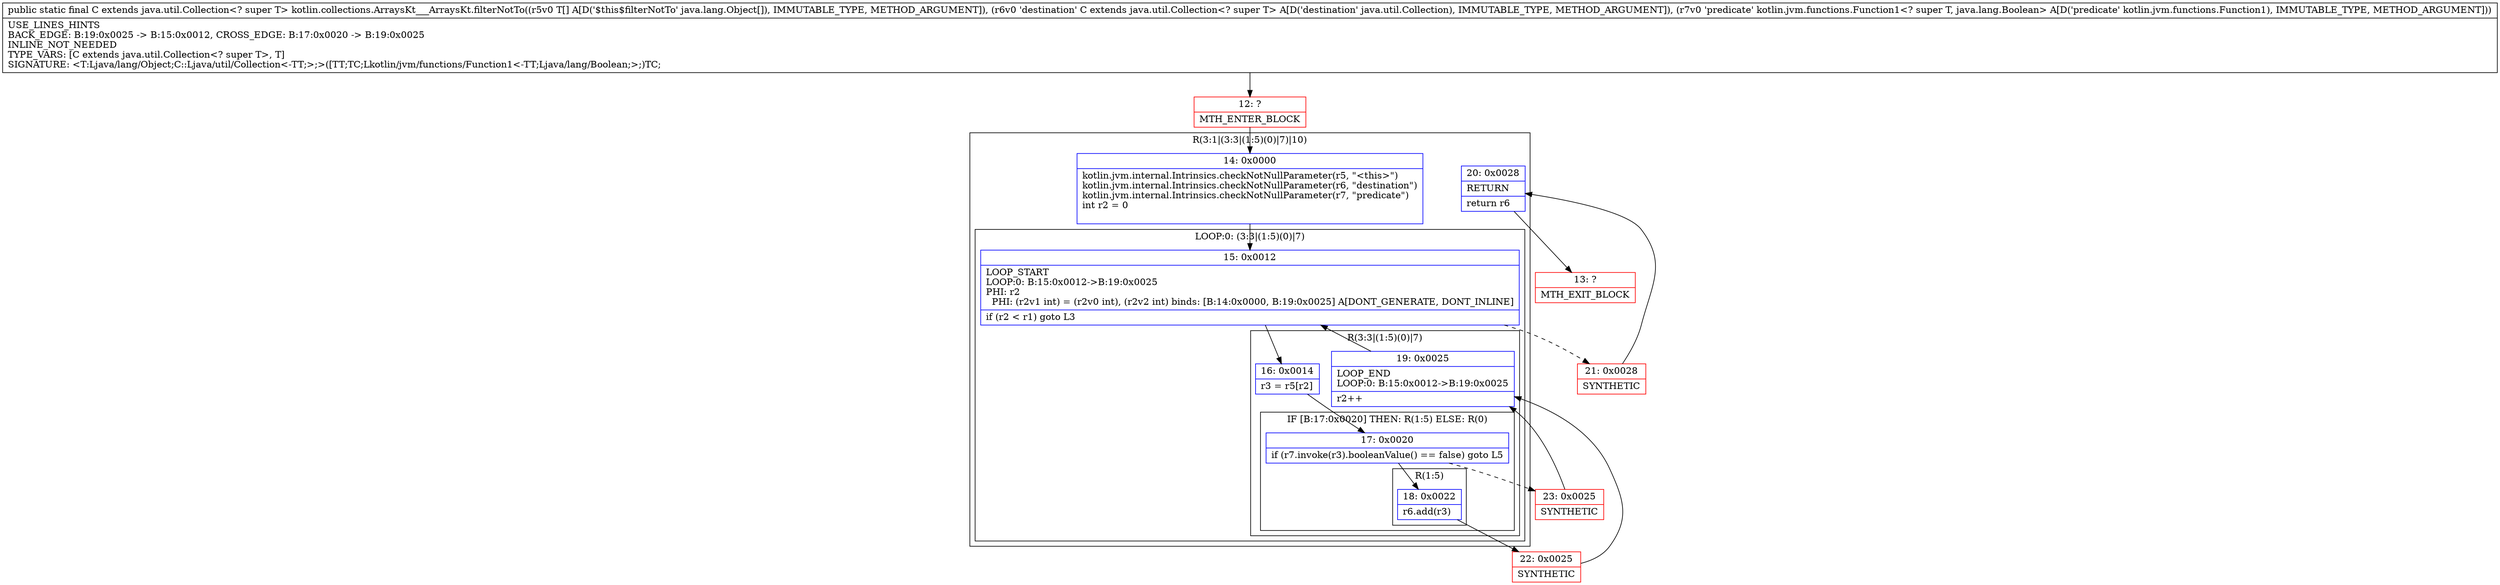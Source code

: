 digraph "CFG forkotlin.collections.ArraysKt___ArraysKt.filterNotTo([Ljava\/lang\/Object;Ljava\/util\/Collection;Lkotlin\/jvm\/functions\/Function1;)Ljava\/util\/Collection;" {
subgraph cluster_Region_839648701 {
label = "R(3:1|(3:3|(1:5)(0)|7)|10)";
node [shape=record,color=blue];
Node_14 [shape=record,label="{14\:\ 0x0000|kotlin.jvm.internal.Intrinsics.checkNotNullParameter(r5, \"\<this\>\")\lkotlin.jvm.internal.Intrinsics.checkNotNullParameter(r6, \"destination\")\lkotlin.jvm.internal.Intrinsics.checkNotNullParameter(r7, \"predicate\")\lint r2 = 0\l\l}"];
subgraph cluster_LoopRegion_56916097 {
label = "LOOP:0: (3:3|(1:5)(0)|7)";
node [shape=record,color=blue];
Node_15 [shape=record,label="{15\:\ 0x0012|LOOP_START\lLOOP:0: B:15:0x0012\-\>B:19:0x0025\lPHI: r2 \l  PHI: (r2v1 int) = (r2v0 int), (r2v2 int) binds: [B:14:0x0000, B:19:0x0025] A[DONT_GENERATE, DONT_INLINE]\l|if (r2 \< r1) goto L3\l}"];
subgraph cluster_Region_345743641 {
label = "R(3:3|(1:5)(0)|7)";
node [shape=record,color=blue];
Node_16 [shape=record,label="{16\:\ 0x0014|r3 = r5[r2]\l}"];
subgraph cluster_IfRegion_1658623082 {
label = "IF [B:17:0x0020] THEN: R(1:5) ELSE: R(0)";
node [shape=record,color=blue];
Node_17 [shape=record,label="{17\:\ 0x0020|if (r7.invoke(r3).booleanValue() == false) goto L5\l}"];
subgraph cluster_Region_569092415 {
label = "R(1:5)";
node [shape=record,color=blue];
Node_18 [shape=record,label="{18\:\ 0x0022|r6.add(r3)\l}"];
}
subgraph cluster_Region_1514593334 {
label = "R(0)";
node [shape=record,color=blue];
}
}
Node_19 [shape=record,label="{19\:\ 0x0025|LOOP_END\lLOOP:0: B:15:0x0012\-\>B:19:0x0025\l|r2++\l}"];
}
}
Node_20 [shape=record,label="{20\:\ 0x0028|RETURN\l|return r6\l}"];
}
Node_12 [shape=record,color=red,label="{12\:\ ?|MTH_ENTER_BLOCK\l}"];
Node_22 [shape=record,color=red,label="{22\:\ 0x0025|SYNTHETIC\l}"];
Node_23 [shape=record,color=red,label="{23\:\ 0x0025|SYNTHETIC\l}"];
Node_21 [shape=record,color=red,label="{21\:\ 0x0028|SYNTHETIC\l}"];
Node_13 [shape=record,color=red,label="{13\:\ ?|MTH_EXIT_BLOCK\l}"];
MethodNode[shape=record,label="{public static final C extends java.util.Collection\<? super T\> kotlin.collections.ArraysKt___ArraysKt.filterNotTo((r5v0 T[] A[D('$this$filterNotTo' java.lang.Object[]), IMMUTABLE_TYPE, METHOD_ARGUMENT]), (r6v0 'destination' C extends java.util.Collection\<? super T\> A[D('destination' java.util.Collection), IMMUTABLE_TYPE, METHOD_ARGUMENT]), (r7v0 'predicate' kotlin.jvm.functions.Function1\<? super T, java.lang.Boolean\> A[D('predicate' kotlin.jvm.functions.Function1), IMMUTABLE_TYPE, METHOD_ARGUMENT]))  | USE_LINES_HINTS\lBACK_EDGE: B:19:0x0025 \-\> B:15:0x0012, CROSS_EDGE: B:17:0x0020 \-\> B:19:0x0025\lINLINE_NOT_NEEDED\lTYPE_VARS: [C extends java.util.Collection\<? super T\>, T]\lSIGNATURE: \<T:Ljava\/lang\/Object;C::Ljava\/util\/Collection\<\-TT;\>;\>([TT;TC;Lkotlin\/jvm\/functions\/Function1\<\-TT;Ljava\/lang\/Boolean;\>;)TC;\l}"];
MethodNode -> Node_12;Node_14 -> Node_15;
Node_15 -> Node_16;
Node_15 -> Node_21[style=dashed];
Node_16 -> Node_17;
Node_17 -> Node_18;
Node_17 -> Node_23[style=dashed];
Node_18 -> Node_22;
Node_19 -> Node_15;
Node_20 -> Node_13;
Node_12 -> Node_14;
Node_22 -> Node_19;
Node_23 -> Node_19;
Node_21 -> Node_20;
}


